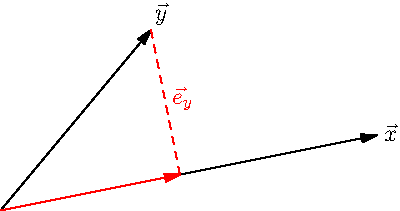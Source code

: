 import geometry;

size(200,200);

vector x = (1.25,0.25); 
show(Label("$\vec{x}$", 1),x);


vector y = (0.5,0.6);
show(Label("$\vec{y}$", 1),y);


point compY = projection(line((0,0),x))*y;

draw((0,0)--compY,red,Arrow);

draw("$\vec{e}_y$", compY--point(y), red+dashed);